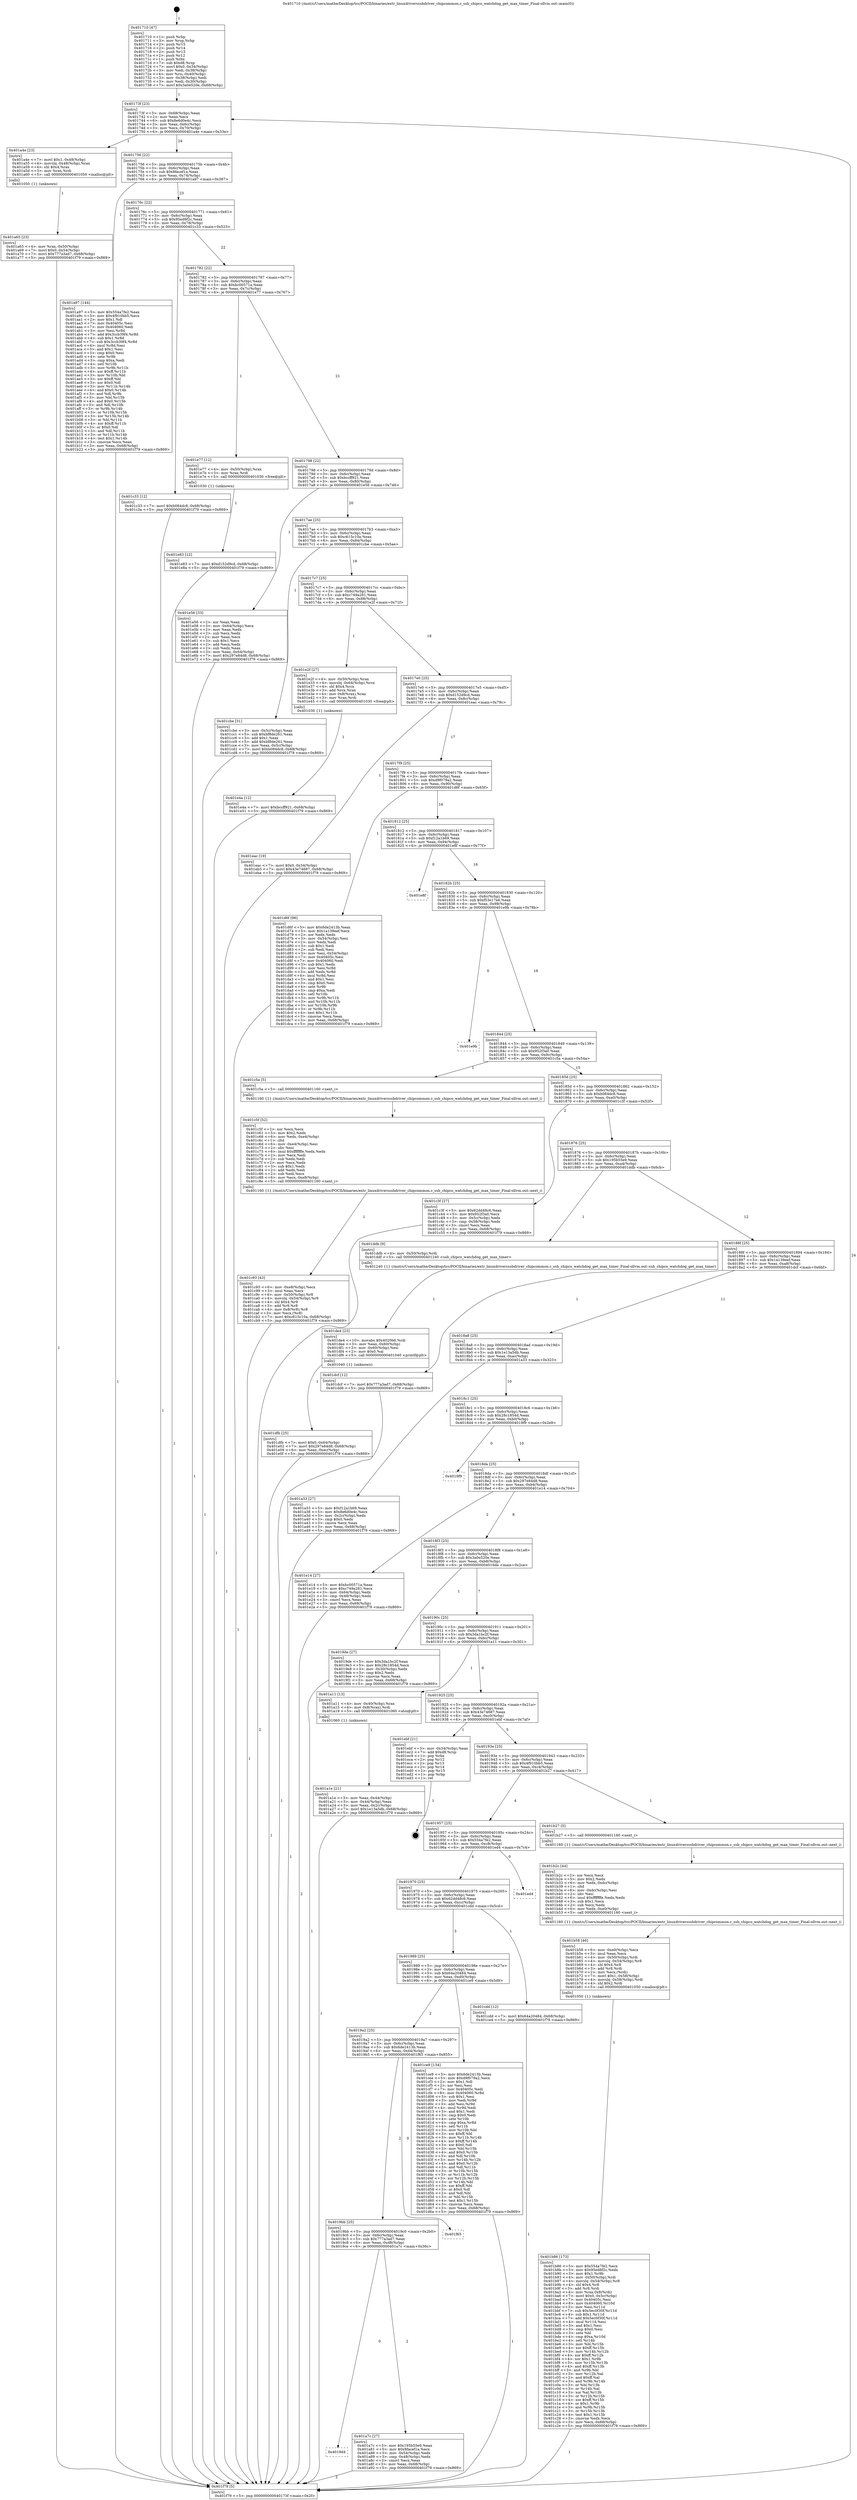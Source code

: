 digraph "0x401710" {
  label = "0x401710 (/mnt/c/Users/mathe/Desktop/tcc/POCII/binaries/extr_linuxdriversssbdriver_chipcommon.c_ssb_chipco_watchdog_get_max_timer_Final-ollvm.out::main(0))"
  labelloc = "t"
  node[shape=record]

  Entry [label="",width=0.3,height=0.3,shape=circle,fillcolor=black,style=filled]
  "0x40173f" [label="{
     0x40173f [23]\l
     | [instrs]\l
     &nbsp;&nbsp;0x40173f \<+3\>: mov -0x68(%rbp),%eax\l
     &nbsp;&nbsp;0x401742 \<+2\>: mov %eax,%ecx\l
     &nbsp;&nbsp;0x401744 \<+6\>: sub $0x8e6d0e4c,%ecx\l
     &nbsp;&nbsp;0x40174a \<+3\>: mov %eax,-0x6c(%rbp)\l
     &nbsp;&nbsp;0x40174d \<+3\>: mov %ecx,-0x70(%rbp)\l
     &nbsp;&nbsp;0x401750 \<+6\>: je 0000000000401a4e \<main+0x33e\>\l
  }"]
  "0x401a4e" [label="{
     0x401a4e [23]\l
     | [instrs]\l
     &nbsp;&nbsp;0x401a4e \<+7\>: movl $0x1,-0x48(%rbp)\l
     &nbsp;&nbsp;0x401a55 \<+4\>: movslq -0x48(%rbp),%rax\l
     &nbsp;&nbsp;0x401a59 \<+4\>: shl $0x4,%rax\l
     &nbsp;&nbsp;0x401a5d \<+3\>: mov %rax,%rdi\l
     &nbsp;&nbsp;0x401a60 \<+5\>: call 0000000000401050 \<malloc@plt\>\l
     | [calls]\l
     &nbsp;&nbsp;0x401050 \{1\} (unknown)\l
  }"]
  "0x401756" [label="{
     0x401756 [22]\l
     | [instrs]\l
     &nbsp;&nbsp;0x401756 \<+5\>: jmp 000000000040175b \<main+0x4b\>\l
     &nbsp;&nbsp;0x40175b \<+3\>: mov -0x6c(%rbp),%eax\l
     &nbsp;&nbsp;0x40175e \<+5\>: sub $0x8facef1a,%eax\l
     &nbsp;&nbsp;0x401763 \<+3\>: mov %eax,-0x74(%rbp)\l
     &nbsp;&nbsp;0x401766 \<+6\>: je 0000000000401a97 \<main+0x387\>\l
  }"]
  Exit [label="",width=0.3,height=0.3,shape=circle,fillcolor=black,style=filled,peripheries=2]
  "0x401a97" [label="{
     0x401a97 [144]\l
     | [instrs]\l
     &nbsp;&nbsp;0x401a97 \<+5\>: mov $0x554a7fe2,%eax\l
     &nbsp;&nbsp;0x401a9c \<+5\>: mov $0x4f910bb5,%ecx\l
     &nbsp;&nbsp;0x401aa1 \<+2\>: mov $0x1,%dl\l
     &nbsp;&nbsp;0x401aa3 \<+7\>: mov 0x40405c,%esi\l
     &nbsp;&nbsp;0x401aaa \<+7\>: mov 0x404060,%edi\l
     &nbsp;&nbsp;0x401ab1 \<+3\>: mov %esi,%r8d\l
     &nbsp;&nbsp;0x401ab4 \<+7\>: add $0x3ccb39f4,%r8d\l
     &nbsp;&nbsp;0x401abb \<+4\>: sub $0x1,%r8d\l
     &nbsp;&nbsp;0x401abf \<+7\>: sub $0x3ccb39f4,%r8d\l
     &nbsp;&nbsp;0x401ac6 \<+4\>: imul %r8d,%esi\l
     &nbsp;&nbsp;0x401aca \<+3\>: and $0x1,%esi\l
     &nbsp;&nbsp;0x401acd \<+3\>: cmp $0x0,%esi\l
     &nbsp;&nbsp;0x401ad0 \<+4\>: sete %r9b\l
     &nbsp;&nbsp;0x401ad4 \<+3\>: cmp $0xa,%edi\l
     &nbsp;&nbsp;0x401ad7 \<+4\>: setl %r10b\l
     &nbsp;&nbsp;0x401adb \<+3\>: mov %r9b,%r11b\l
     &nbsp;&nbsp;0x401ade \<+4\>: xor $0xff,%r11b\l
     &nbsp;&nbsp;0x401ae2 \<+3\>: mov %r10b,%bl\l
     &nbsp;&nbsp;0x401ae5 \<+3\>: xor $0xff,%bl\l
     &nbsp;&nbsp;0x401ae8 \<+3\>: xor $0x0,%dl\l
     &nbsp;&nbsp;0x401aeb \<+3\>: mov %r11b,%r14b\l
     &nbsp;&nbsp;0x401aee \<+4\>: and $0x0,%r14b\l
     &nbsp;&nbsp;0x401af2 \<+3\>: and %dl,%r9b\l
     &nbsp;&nbsp;0x401af5 \<+3\>: mov %bl,%r15b\l
     &nbsp;&nbsp;0x401af8 \<+4\>: and $0x0,%r15b\l
     &nbsp;&nbsp;0x401afc \<+3\>: and %dl,%r10b\l
     &nbsp;&nbsp;0x401aff \<+3\>: or %r9b,%r14b\l
     &nbsp;&nbsp;0x401b02 \<+3\>: or %r10b,%r15b\l
     &nbsp;&nbsp;0x401b05 \<+3\>: xor %r15b,%r14b\l
     &nbsp;&nbsp;0x401b08 \<+3\>: or %bl,%r11b\l
     &nbsp;&nbsp;0x401b0b \<+4\>: xor $0xff,%r11b\l
     &nbsp;&nbsp;0x401b0f \<+3\>: or $0x0,%dl\l
     &nbsp;&nbsp;0x401b12 \<+3\>: and %dl,%r11b\l
     &nbsp;&nbsp;0x401b15 \<+3\>: or %r11b,%r14b\l
     &nbsp;&nbsp;0x401b18 \<+4\>: test $0x1,%r14b\l
     &nbsp;&nbsp;0x401b1c \<+3\>: cmovne %ecx,%eax\l
     &nbsp;&nbsp;0x401b1f \<+3\>: mov %eax,-0x68(%rbp)\l
     &nbsp;&nbsp;0x401b22 \<+5\>: jmp 0000000000401f79 \<main+0x869\>\l
  }"]
  "0x40176c" [label="{
     0x40176c [22]\l
     | [instrs]\l
     &nbsp;&nbsp;0x40176c \<+5\>: jmp 0000000000401771 \<main+0x61\>\l
     &nbsp;&nbsp;0x401771 \<+3\>: mov -0x6c(%rbp),%eax\l
     &nbsp;&nbsp;0x401774 \<+5\>: sub $0x95ed8f2c,%eax\l
     &nbsp;&nbsp;0x401779 \<+3\>: mov %eax,-0x78(%rbp)\l
     &nbsp;&nbsp;0x40177c \<+6\>: je 0000000000401c33 \<main+0x523\>\l
  }"]
  "0x401e83" [label="{
     0x401e83 [12]\l
     | [instrs]\l
     &nbsp;&nbsp;0x401e83 \<+7\>: movl $0xd152d9cd,-0x68(%rbp)\l
     &nbsp;&nbsp;0x401e8a \<+5\>: jmp 0000000000401f79 \<main+0x869\>\l
  }"]
  "0x401c33" [label="{
     0x401c33 [12]\l
     | [instrs]\l
     &nbsp;&nbsp;0x401c33 \<+7\>: movl $0xb084dc8,-0x68(%rbp)\l
     &nbsp;&nbsp;0x401c3a \<+5\>: jmp 0000000000401f79 \<main+0x869\>\l
  }"]
  "0x401782" [label="{
     0x401782 [22]\l
     | [instrs]\l
     &nbsp;&nbsp;0x401782 \<+5\>: jmp 0000000000401787 \<main+0x77\>\l
     &nbsp;&nbsp;0x401787 \<+3\>: mov -0x6c(%rbp),%eax\l
     &nbsp;&nbsp;0x40178a \<+5\>: sub $0xbc00571a,%eax\l
     &nbsp;&nbsp;0x40178f \<+3\>: mov %eax,-0x7c(%rbp)\l
     &nbsp;&nbsp;0x401792 \<+6\>: je 0000000000401e77 \<main+0x767\>\l
  }"]
  "0x401e4a" [label="{
     0x401e4a [12]\l
     | [instrs]\l
     &nbsp;&nbsp;0x401e4a \<+7\>: movl $0xbccff921,-0x68(%rbp)\l
     &nbsp;&nbsp;0x401e51 \<+5\>: jmp 0000000000401f79 \<main+0x869\>\l
  }"]
  "0x401e77" [label="{
     0x401e77 [12]\l
     | [instrs]\l
     &nbsp;&nbsp;0x401e77 \<+4\>: mov -0x50(%rbp),%rax\l
     &nbsp;&nbsp;0x401e7b \<+3\>: mov %rax,%rdi\l
     &nbsp;&nbsp;0x401e7e \<+5\>: call 0000000000401030 \<free@plt\>\l
     | [calls]\l
     &nbsp;&nbsp;0x401030 \{1\} (unknown)\l
  }"]
  "0x401798" [label="{
     0x401798 [22]\l
     | [instrs]\l
     &nbsp;&nbsp;0x401798 \<+5\>: jmp 000000000040179d \<main+0x8d\>\l
     &nbsp;&nbsp;0x40179d \<+3\>: mov -0x6c(%rbp),%eax\l
     &nbsp;&nbsp;0x4017a0 \<+5\>: sub $0xbccff921,%eax\l
     &nbsp;&nbsp;0x4017a5 \<+3\>: mov %eax,-0x80(%rbp)\l
     &nbsp;&nbsp;0x4017a8 \<+6\>: je 0000000000401e56 \<main+0x746\>\l
  }"]
  "0x401dfb" [label="{
     0x401dfb [25]\l
     | [instrs]\l
     &nbsp;&nbsp;0x401dfb \<+7\>: movl $0x0,-0x64(%rbp)\l
     &nbsp;&nbsp;0x401e02 \<+7\>: movl $0x297e84d8,-0x68(%rbp)\l
     &nbsp;&nbsp;0x401e09 \<+6\>: mov %eax,-0xec(%rbp)\l
     &nbsp;&nbsp;0x401e0f \<+5\>: jmp 0000000000401f79 \<main+0x869\>\l
  }"]
  "0x401e56" [label="{
     0x401e56 [33]\l
     | [instrs]\l
     &nbsp;&nbsp;0x401e56 \<+2\>: xor %eax,%eax\l
     &nbsp;&nbsp;0x401e58 \<+3\>: mov -0x64(%rbp),%ecx\l
     &nbsp;&nbsp;0x401e5b \<+2\>: mov %eax,%edx\l
     &nbsp;&nbsp;0x401e5d \<+2\>: sub %ecx,%edx\l
     &nbsp;&nbsp;0x401e5f \<+2\>: mov %eax,%ecx\l
     &nbsp;&nbsp;0x401e61 \<+3\>: sub $0x1,%ecx\l
     &nbsp;&nbsp;0x401e64 \<+2\>: add %ecx,%edx\l
     &nbsp;&nbsp;0x401e66 \<+2\>: sub %edx,%eax\l
     &nbsp;&nbsp;0x401e68 \<+3\>: mov %eax,-0x64(%rbp)\l
     &nbsp;&nbsp;0x401e6b \<+7\>: movl $0x297e84d8,-0x68(%rbp)\l
     &nbsp;&nbsp;0x401e72 \<+5\>: jmp 0000000000401f79 \<main+0x869\>\l
  }"]
  "0x4017ae" [label="{
     0x4017ae [25]\l
     | [instrs]\l
     &nbsp;&nbsp;0x4017ae \<+5\>: jmp 00000000004017b3 \<main+0xa3\>\l
     &nbsp;&nbsp;0x4017b3 \<+3\>: mov -0x6c(%rbp),%eax\l
     &nbsp;&nbsp;0x4017b6 \<+5\>: sub $0xc615c10a,%eax\l
     &nbsp;&nbsp;0x4017bb \<+6\>: mov %eax,-0x84(%rbp)\l
     &nbsp;&nbsp;0x4017c1 \<+6\>: je 0000000000401cbe \<main+0x5ae\>\l
  }"]
  "0x401de4" [label="{
     0x401de4 [23]\l
     | [instrs]\l
     &nbsp;&nbsp;0x401de4 \<+10\>: movabs $0x4020b6,%rdi\l
     &nbsp;&nbsp;0x401dee \<+3\>: mov %eax,-0x60(%rbp)\l
     &nbsp;&nbsp;0x401df1 \<+3\>: mov -0x60(%rbp),%esi\l
     &nbsp;&nbsp;0x401df4 \<+2\>: mov $0x0,%al\l
     &nbsp;&nbsp;0x401df6 \<+5\>: call 0000000000401040 \<printf@plt\>\l
     | [calls]\l
     &nbsp;&nbsp;0x401040 \{1\} (unknown)\l
  }"]
  "0x401cbe" [label="{
     0x401cbe [31]\l
     | [instrs]\l
     &nbsp;&nbsp;0x401cbe \<+3\>: mov -0x5c(%rbp),%eax\l
     &nbsp;&nbsp;0x401cc1 \<+5\>: sub $0xbf8de261,%eax\l
     &nbsp;&nbsp;0x401cc6 \<+3\>: add $0x1,%eax\l
     &nbsp;&nbsp;0x401cc9 \<+5\>: add $0xbf8de261,%eax\l
     &nbsp;&nbsp;0x401cce \<+3\>: mov %eax,-0x5c(%rbp)\l
     &nbsp;&nbsp;0x401cd1 \<+7\>: movl $0xb084dc8,-0x68(%rbp)\l
     &nbsp;&nbsp;0x401cd8 \<+5\>: jmp 0000000000401f79 \<main+0x869\>\l
  }"]
  "0x4017c7" [label="{
     0x4017c7 [25]\l
     | [instrs]\l
     &nbsp;&nbsp;0x4017c7 \<+5\>: jmp 00000000004017cc \<main+0xbc\>\l
     &nbsp;&nbsp;0x4017cc \<+3\>: mov -0x6c(%rbp),%eax\l
     &nbsp;&nbsp;0x4017cf \<+5\>: sub $0xc749a281,%eax\l
     &nbsp;&nbsp;0x4017d4 \<+6\>: mov %eax,-0x88(%rbp)\l
     &nbsp;&nbsp;0x4017da \<+6\>: je 0000000000401e2f \<main+0x71f\>\l
  }"]
  "0x401c93" [label="{
     0x401c93 [43]\l
     | [instrs]\l
     &nbsp;&nbsp;0x401c93 \<+6\>: mov -0xe8(%rbp),%ecx\l
     &nbsp;&nbsp;0x401c99 \<+3\>: imul %eax,%ecx\l
     &nbsp;&nbsp;0x401c9c \<+4\>: mov -0x50(%rbp),%r8\l
     &nbsp;&nbsp;0x401ca0 \<+4\>: movslq -0x54(%rbp),%r9\l
     &nbsp;&nbsp;0x401ca4 \<+4\>: shl $0x4,%r9\l
     &nbsp;&nbsp;0x401ca8 \<+3\>: add %r9,%r8\l
     &nbsp;&nbsp;0x401cab \<+4\>: mov 0x8(%r8),%r8\l
     &nbsp;&nbsp;0x401caf \<+3\>: mov %ecx,(%r8)\l
     &nbsp;&nbsp;0x401cb2 \<+7\>: movl $0xc615c10a,-0x68(%rbp)\l
     &nbsp;&nbsp;0x401cb9 \<+5\>: jmp 0000000000401f79 \<main+0x869\>\l
  }"]
  "0x401e2f" [label="{
     0x401e2f [27]\l
     | [instrs]\l
     &nbsp;&nbsp;0x401e2f \<+4\>: mov -0x50(%rbp),%rax\l
     &nbsp;&nbsp;0x401e33 \<+4\>: movslq -0x64(%rbp),%rcx\l
     &nbsp;&nbsp;0x401e37 \<+4\>: shl $0x4,%rcx\l
     &nbsp;&nbsp;0x401e3b \<+3\>: add %rcx,%rax\l
     &nbsp;&nbsp;0x401e3e \<+4\>: mov 0x8(%rax),%rax\l
     &nbsp;&nbsp;0x401e42 \<+3\>: mov %rax,%rdi\l
     &nbsp;&nbsp;0x401e45 \<+5\>: call 0000000000401030 \<free@plt\>\l
     | [calls]\l
     &nbsp;&nbsp;0x401030 \{1\} (unknown)\l
  }"]
  "0x4017e0" [label="{
     0x4017e0 [25]\l
     | [instrs]\l
     &nbsp;&nbsp;0x4017e0 \<+5\>: jmp 00000000004017e5 \<main+0xd5\>\l
     &nbsp;&nbsp;0x4017e5 \<+3\>: mov -0x6c(%rbp),%eax\l
     &nbsp;&nbsp;0x4017e8 \<+5\>: sub $0xd152d9cd,%eax\l
     &nbsp;&nbsp;0x4017ed \<+6\>: mov %eax,-0x8c(%rbp)\l
     &nbsp;&nbsp;0x4017f3 \<+6\>: je 0000000000401eac \<main+0x79c\>\l
  }"]
  "0x401c5f" [label="{
     0x401c5f [52]\l
     | [instrs]\l
     &nbsp;&nbsp;0x401c5f \<+2\>: xor %ecx,%ecx\l
     &nbsp;&nbsp;0x401c61 \<+5\>: mov $0x2,%edx\l
     &nbsp;&nbsp;0x401c66 \<+6\>: mov %edx,-0xe4(%rbp)\l
     &nbsp;&nbsp;0x401c6c \<+1\>: cltd\l
     &nbsp;&nbsp;0x401c6d \<+6\>: mov -0xe4(%rbp),%esi\l
     &nbsp;&nbsp;0x401c73 \<+2\>: idiv %esi\l
     &nbsp;&nbsp;0x401c75 \<+6\>: imul $0xfffffffe,%edx,%edx\l
     &nbsp;&nbsp;0x401c7b \<+2\>: mov %ecx,%edi\l
     &nbsp;&nbsp;0x401c7d \<+2\>: sub %edx,%edi\l
     &nbsp;&nbsp;0x401c7f \<+2\>: mov %ecx,%edx\l
     &nbsp;&nbsp;0x401c81 \<+3\>: sub $0x1,%edx\l
     &nbsp;&nbsp;0x401c84 \<+2\>: add %edx,%edi\l
     &nbsp;&nbsp;0x401c86 \<+2\>: sub %edi,%ecx\l
     &nbsp;&nbsp;0x401c88 \<+6\>: mov %ecx,-0xe8(%rbp)\l
     &nbsp;&nbsp;0x401c8e \<+5\>: call 0000000000401160 \<next_i\>\l
     | [calls]\l
     &nbsp;&nbsp;0x401160 \{1\} (/mnt/c/Users/mathe/Desktop/tcc/POCII/binaries/extr_linuxdriversssbdriver_chipcommon.c_ssb_chipco_watchdog_get_max_timer_Final-ollvm.out::next_i)\l
  }"]
  "0x401eac" [label="{
     0x401eac [19]\l
     | [instrs]\l
     &nbsp;&nbsp;0x401eac \<+7\>: movl $0x0,-0x34(%rbp)\l
     &nbsp;&nbsp;0x401eb3 \<+7\>: movl $0x43e74687,-0x68(%rbp)\l
     &nbsp;&nbsp;0x401eba \<+5\>: jmp 0000000000401f79 \<main+0x869\>\l
  }"]
  "0x4017f9" [label="{
     0x4017f9 [25]\l
     | [instrs]\l
     &nbsp;&nbsp;0x4017f9 \<+5\>: jmp 00000000004017fe \<main+0xee\>\l
     &nbsp;&nbsp;0x4017fe \<+3\>: mov -0x6c(%rbp),%eax\l
     &nbsp;&nbsp;0x401801 \<+5\>: sub $0xd9f079a2,%eax\l
     &nbsp;&nbsp;0x401806 \<+6\>: mov %eax,-0x90(%rbp)\l
     &nbsp;&nbsp;0x40180c \<+6\>: je 0000000000401d6f \<main+0x65f\>\l
  }"]
  "0x401b86" [label="{
     0x401b86 [173]\l
     | [instrs]\l
     &nbsp;&nbsp;0x401b86 \<+5\>: mov $0x554a7fe2,%ecx\l
     &nbsp;&nbsp;0x401b8b \<+5\>: mov $0x95ed8f2c,%edx\l
     &nbsp;&nbsp;0x401b90 \<+3\>: mov $0x1,%r9b\l
     &nbsp;&nbsp;0x401b93 \<+4\>: mov -0x50(%rbp),%rdi\l
     &nbsp;&nbsp;0x401b97 \<+4\>: movslq -0x54(%rbp),%r8\l
     &nbsp;&nbsp;0x401b9b \<+4\>: shl $0x4,%r8\l
     &nbsp;&nbsp;0x401b9f \<+3\>: add %r8,%rdi\l
     &nbsp;&nbsp;0x401ba2 \<+4\>: mov %rax,0x8(%rdi)\l
     &nbsp;&nbsp;0x401ba6 \<+7\>: movl $0x0,-0x5c(%rbp)\l
     &nbsp;&nbsp;0x401bad \<+7\>: mov 0x40405c,%esi\l
     &nbsp;&nbsp;0x401bb4 \<+8\>: mov 0x404060,%r10d\l
     &nbsp;&nbsp;0x401bbc \<+3\>: mov %esi,%r11d\l
     &nbsp;&nbsp;0x401bbf \<+7\>: sub $0x5ec0f30f,%r11d\l
     &nbsp;&nbsp;0x401bc6 \<+4\>: sub $0x1,%r11d\l
     &nbsp;&nbsp;0x401bca \<+7\>: add $0x5ec0f30f,%r11d\l
     &nbsp;&nbsp;0x401bd1 \<+4\>: imul %r11d,%esi\l
     &nbsp;&nbsp;0x401bd5 \<+3\>: and $0x1,%esi\l
     &nbsp;&nbsp;0x401bd8 \<+3\>: cmp $0x0,%esi\l
     &nbsp;&nbsp;0x401bdb \<+3\>: sete %bl\l
     &nbsp;&nbsp;0x401bde \<+4\>: cmp $0xa,%r10d\l
     &nbsp;&nbsp;0x401be2 \<+4\>: setl %r14b\l
     &nbsp;&nbsp;0x401be6 \<+3\>: mov %bl,%r15b\l
     &nbsp;&nbsp;0x401be9 \<+4\>: xor $0xff,%r15b\l
     &nbsp;&nbsp;0x401bed \<+3\>: mov %r14b,%r12b\l
     &nbsp;&nbsp;0x401bf0 \<+4\>: xor $0xff,%r12b\l
     &nbsp;&nbsp;0x401bf4 \<+4\>: xor $0x1,%r9b\l
     &nbsp;&nbsp;0x401bf8 \<+3\>: mov %r15b,%r13b\l
     &nbsp;&nbsp;0x401bfb \<+4\>: and $0xff,%r13b\l
     &nbsp;&nbsp;0x401bff \<+3\>: and %r9b,%bl\l
     &nbsp;&nbsp;0x401c02 \<+3\>: mov %r12b,%al\l
     &nbsp;&nbsp;0x401c05 \<+2\>: and $0xff,%al\l
     &nbsp;&nbsp;0x401c07 \<+3\>: and %r9b,%r14b\l
     &nbsp;&nbsp;0x401c0a \<+3\>: or %bl,%r13b\l
     &nbsp;&nbsp;0x401c0d \<+3\>: or %r14b,%al\l
     &nbsp;&nbsp;0x401c10 \<+3\>: xor %al,%r13b\l
     &nbsp;&nbsp;0x401c13 \<+3\>: or %r12b,%r15b\l
     &nbsp;&nbsp;0x401c16 \<+4\>: xor $0xff,%r15b\l
     &nbsp;&nbsp;0x401c1a \<+4\>: or $0x1,%r9b\l
     &nbsp;&nbsp;0x401c1e \<+3\>: and %r9b,%r15b\l
     &nbsp;&nbsp;0x401c21 \<+3\>: or %r15b,%r13b\l
     &nbsp;&nbsp;0x401c24 \<+4\>: test $0x1,%r13b\l
     &nbsp;&nbsp;0x401c28 \<+3\>: cmovne %edx,%ecx\l
     &nbsp;&nbsp;0x401c2b \<+3\>: mov %ecx,-0x68(%rbp)\l
     &nbsp;&nbsp;0x401c2e \<+5\>: jmp 0000000000401f79 \<main+0x869\>\l
  }"]
  "0x401d6f" [label="{
     0x401d6f [96]\l
     | [instrs]\l
     &nbsp;&nbsp;0x401d6f \<+5\>: mov $0x6de2413b,%eax\l
     &nbsp;&nbsp;0x401d74 \<+5\>: mov $0x1a139eef,%ecx\l
     &nbsp;&nbsp;0x401d79 \<+2\>: xor %edx,%edx\l
     &nbsp;&nbsp;0x401d7b \<+3\>: mov -0x54(%rbp),%esi\l
     &nbsp;&nbsp;0x401d7e \<+2\>: mov %edx,%edi\l
     &nbsp;&nbsp;0x401d80 \<+3\>: sub $0x1,%edi\l
     &nbsp;&nbsp;0x401d83 \<+2\>: sub %edi,%esi\l
     &nbsp;&nbsp;0x401d85 \<+3\>: mov %esi,-0x54(%rbp)\l
     &nbsp;&nbsp;0x401d88 \<+7\>: mov 0x40405c,%esi\l
     &nbsp;&nbsp;0x401d8f \<+7\>: mov 0x404060,%edi\l
     &nbsp;&nbsp;0x401d96 \<+3\>: sub $0x1,%edx\l
     &nbsp;&nbsp;0x401d99 \<+3\>: mov %esi,%r8d\l
     &nbsp;&nbsp;0x401d9c \<+3\>: add %edx,%r8d\l
     &nbsp;&nbsp;0x401d9f \<+4\>: imul %r8d,%esi\l
     &nbsp;&nbsp;0x401da3 \<+3\>: and $0x1,%esi\l
     &nbsp;&nbsp;0x401da6 \<+3\>: cmp $0x0,%esi\l
     &nbsp;&nbsp;0x401da9 \<+4\>: sete %r9b\l
     &nbsp;&nbsp;0x401dad \<+3\>: cmp $0xa,%edi\l
     &nbsp;&nbsp;0x401db0 \<+4\>: setl %r10b\l
     &nbsp;&nbsp;0x401db4 \<+3\>: mov %r9b,%r11b\l
     &nbsp;&nbsp;0x401db7 \<+3\>: and %r10b,%r11b\l
     &nbsp;&nbsp;0x401dba \<+3\>: xor %r10b,%r9b\l
     &nbsp;&nbsp;0x401dbd \<+3\>: or %r9b,%r11b\l
     &nbsp;&nbsp;0x401dc0 \<+4\>: test $0x1,%r11b\l
     &nbsp;&nbsp;0x401dc4 \<+3\>: cmovne %ecx,%eax\l
     &nbsp;&nbsp;0x401dc7 \<+3\>: mov %eax,-0x68(%rbp)\l
     &nbsp;&nbsp;0x401dca \<+5\>: jmp 0000000000401f79 \<main+0x869\>\l
  }"]
  "0x401812" [label="{
     0x401812 [25]\l
     | [instrs]\l
     &nbsp;&nbsp;0x401812 \<+5\>: jmp 0000000000401817 \<main+0x107\>\l
     &nbsp;&nbsp;0x401817 \<+3\>: mov -0x6c(%rbp),%eax\l
     &nbsp;&nbsp;0x40181a \<+5\>: sub $0xf12a1b69,%eax\l
     &nbsp;&nbsp;0x40181f \<+6\>: mov %eax,-0x94(%rbp)\l
     &nbsp;&nbsp;0x401825 \<+6\>: je 0000000000401e8f \<main+0x77f\>\l
  }"]
  "0x401b58" [label="{
     0x401b58 [46]\l
     | [instrs]\l
     &nbsp;&nbsp;0x401b58 \<+6\>: mov -0xe0(%rbp),%ecx\l
     &nbsp;&nbsp;0x401b5e \<+3\>: imul %eax,%ecx\l
     &nbsp;&nbsp;0x401b61 \<+4\>: mov -0x50(%rbp),%rdi\l
     &nbsp;&nbsp;0x401b65 \<+4\>: movslq -0x54(%rbp),%r8\l
     &nbsp;&nbsp;0x401b69 \<+4\>: shl $0x4,%r8\l
     &nbsp;&nbsp;0x401b6d \<+3\>: add %r8,%rdi\l
     &nbsp;&nbsp;0x401b70 \<+2\>: mov %ecx,(%rdi)\l
     &nbsp;&nbsp;0x401b72 \<+7\>: movl $0x1,-0x58(%rbp)\l
     &nbsp;&nbsp;0x401b79 \<+4\>: movslq -0x58(%rbp),%rdi\l
     &nbsp;&nbsp;0x401b7d \<+4\>: shl $0x2,%rdi\l
     &nbsp;&nbsp;0x401b81 \<+5\>: call 0000000000401050 \<malloc@plt\>\l
     | [calls]\l
     &nbsp;&nbsp;0x401050 \{1\} (unknown)\l
  }"]
  "0x401e8f" [label="{
     0x401e8f\l
  }", style=dashed]
  "0x40182b" [label="{
     0x40182b [25]\l
     | [instrs]\l
     &nbsp;&nbsp;0x40182b \<+5\>: jmp 0000000000401830 \<main+0x120\>\l
     &nbsp;&nbsp;0x401830 \<+3\>: mov -0x6c(%rbp),%eax\l
     &nbsp;&nbsp;0x401833 \<+5\>: sub $0xf53e17e6,%eax\l
     &nbsp;&nbsp;0x401838 \<+6\>: mov %eax,-0x98(%rbp)\l
     &nbsp;&nbsp;0x40183e \<+6\>: je 0000000000401e9b \<main+0x78b\>\l
  }"]
  "0x401b2c" [label="{
     0x401b2c [44]\l
     | [instrs]\l
     &nbsp;&nbsp;0x401b2c \<+2\>: xor %ecx,%ecx\l
     &nbsp;&nbsp;0x401b2e \<+5\>: mov $0x2,%edx\l
     &nbsp;&nbsp;0x401b33 \<+6\>: mov %edx,-0xdc(%rbp)\l
     &nbsp;&nbsp;0x401b39 \<+1\>: cltd\l
     &nbsp;&nbsp;0x401b3a \<+6\>: mov -0xdc(%rbp),%esi\l
     &nbsp;&nbsp;0x401b40 \<+2\>: idiv %esi\l
     &nbsp;&nbsp;0x401b42 \<+6\>: imul $0xfffffffe,%edx,%edx\l
     &nbsp;&nbsp;0x401b48 \<+3\>: sub $0x1,%ecx\l
     &nbsp;&nbsp;0x401b4b \<+2\>: sub %ecx,%edx\l
     &nbsp;&nbsp;0x401b4d \<+6\>: mov %edx,-0xe0(%rbp)\l
     &nbsp;&nbsp;0x401b53 \<+5\>: call 0000000000401160 \<next_i\>\l
     | [calls]\l
     &nbsp;&nbsp;0x401160 \{1\} (/mnt/c/Users/mathe/Desktop/tcc/POCII/binaries/extr_linuxdriversssbdriver_chipcommon.c_ssb_chipco_watchdog_get_max_timer_Final-ollvm.out::next_i)\l
  }"]
  "0x401e9b" [label="{
     0x401e9b\l
  }", style=dashed]
  "0x401844" [label="{
     0x401844 [25]\l
     | [instrs]\l
     &nbsp;&nbsp;0x401844 \<+5\>: jmp 0000000000401849 \<main+0x139\>\l
     &nbsp;&nbsp;0x401849 \<+3\>: mov -0x6c(%rbp),%eax\l
     &nbsp;&nbsp;0x40184c \<+5\>: sub $0x952f3a0,%eax\l
     &nbsp;&nbsp;0x401851 \<+6\>: mov %eax,-0x9c(%rbp)\l
     &nbsp;&nbsp;0x401857 \<+6\>: je 0000000000401c5a \<main+0x54a\>\l
  }"]
  "0x4019d4" [label="{
     0x4019d4\l
  }", style=dashed]
  "0x401c5a" [label="{
     0x401c5a [5]\l
     | [instrs]\l
     &nbsp;&nbsp;0x401c5a \<+5\>: call 0000000000401160 \<next_i\>\l
     | [calls]\l
     &nbsp;&nbsp;0x401160 \{1\} (/mnt/c/Users/mathe/Desktop/tcc/POCII/binaries/extr_linuxdriversssbdriver_chipcommon.c_ssb_chipco_watchdog_get_max_timer_Final-ollvm.out::next_i)\l
  }"]
  "0x40185d" [label="{
     0x40185d [25]\l
     | [instrs]\l
     &nbsp;&nbsp;0x40185d \<+5\>: jmp 0000000000401862 \<main+0x152\>\l
     &nbsp;&nbsp;0x401862 \<+3\>: mov -0x6c(%rbp),%eax\l
     &nbsp;&nbsp;0x401865 \<+5\>: sub $0xb084dc8,%eax\l
     &nbsp;&nbsp;0x40186a \<+6\>: mov %eax,-0xa0(%rbp)\l
     &nbsp;&nbsp;0x401870 \<+6\>: je 0000000000401c3f \<main+0x52f\>\l
  }"]
  "0x401a7c" [label="{
     0x401a7c [27]\l
     | [instrs]\l
     &nbsp;&nbsp;0x401a7c \<+5\>: mov $0x195b55e9,%eax\l
     &nbsp;&nbsp;0x401a81 \<+5\>: mov $0x8facef1a,%ecx\l
     &nbsp;&nbsp;0x401a86 \<+3\>: mov -0x54(%rbp),%edx\l
     &nbsp;&nbsp;0x401a89 \<+3\>: cmp -0x48(%rbp),%edx\l
     &nbsp;&nbsp;0x401a8c \<+3\>: cmovl %ecx,%eax\l
     &nbsp;&nbsp;0x401a8f \<+3\>: mov %eax,-0x68(%rbp)\l
     &nbsp;&nbsp;0x401a92 \<+5\>: jmp 0000000000401f79 \<main+0x869\>\l
  }"]
  "0x401c3f" [label="{
     0x401c3f [27]\l
     | [instrs]\l
     &nbsp;&nbsp;0x401c3f \<+5\>: mov $0x62dd48c6,%eax\l
     &nbsp;&nbsp;0x401c44 \<+5\>: mov $0x952f3a0,%ecx\l
     &nbsp;&nbsp;0x401c49 \<+3\>: mov -0x5c(%rbp),%edx\l
     &nbsp;&nbsp;0x401c4c \<+3\>: cmp -0x58(%rbp),%edx\l
     &nbsp;&nbsp;0x401c4f \<+3\>: cmovl %ecx,%eax\l
     &nbsp;&nbsp;0x401c52 \<+3\>: mov %eax,-0x68(%rbp)\l
     &nbsp;&nbsp;0x401c55 \<+5\>: jmp 0000000000401f79 \<main+0x869\>\l
  }"]
  "0x401876" [label="{
     0x401876 [25]\l
     | [instrs]\l
     &nbsp;&nbsp;0x401876 \<+5\>: jmp 000000000040187b \<main+0x16b\>\l
     &nbsp;&nbsp;0x40187b \<+3\>: mov -0x6c(%rbp),%eax\l
     &nbsp;&nbsp;0x40187e \<+5\>: sub $0x195b55e9,%eax\l
     &nbsp;&nbsp;0x401883 \<+6\>: mov %eax,-0xa4(%rbp)\l
     &nbsp;&nbsp;0x401889 \<+6\>: je 0000000000401ddb \<main+0x6cb\>\l
  }"]
  "0x4019bb" [label="{
     0x4019bb [25]\l
     | [instrs]\l
     &nbsp;&nbsp;0x4019bb \<+5\>: jmp 00000000004019c0 \<main+0x2b0\>\l
     &nbsp;&nbsp;0x4019c0 \<+3\>: mov -0x6c(%rbp),%eax\l
     &nbsp;&nbsp;0x4019c3 \<+5\>: sub $0x777a3ad7,%eax\l
     &nbsp;&nbsp;0x4019c8 \<+6\>: mov %eax,-0xd8(%rbp)\l
     &nbsp;&nbsp;0x4019ce \<+6\>: je 0000000000401a7c \<main+0x36c\>\l
  }"]
  "0x401ddb" [label="{
     0x401ddb [9]\l
     | [instrs]\l
     &nbsp;&nbsp;0x401ddb \<+4\>: mov -0x50(%rbp),%rdi\l
     &nbsp;&nbsp;0x401ddf \<+5\>: call 0000000000401240 \<ssb_chipco_watchdog_get_max_timer\>\l
     | [calls]\l
     &nbsp;&nbsp;0x401240 \{1\} (/mnt/c/Users/mathe/Desktop/tcc/POCII/binaries/extr_linuxdriversssbdriver_chipcommon.c_ssb_chipco_watchdog_get_max_timer_Final-ollvm.out::ssb_chipco_watchdog_get_max_timer)\l
  }"]
  "0x40188f" [label="{
     0x40188f [25]\l
     | [instrs]\l
     &nbsp;&nbsp;0x40188f \<+5\>: jmp 0000000000401894 \<main+0x184\>\l
     &nbsp;&nbsp;0x401894 \<+3\>: mov -0x6c(%rbp),%eax\l
     &nbsp;&nbsp;0x401897 \<+5\>: sub $0x1a139eef,%eax\l
     &nbsp;&nbsp;0x40189c \<+6\>: mov %eax,-0xa8(%rbp)\l
     &nbsp;&nbsp;0x4018a2 \<+6\>: je 0000000000401dcf \<main+0x6bf\>\l
  }"]
  "0x401f65" [label="{
     0x401f65\l
  }", style=dashed]
  "0x401dcf" [label="{
     0x401dcf [12]\l
     | [instrs]\l
     &nbsp;&nbsp;0x401dcf \<+7\>: movl $0x777a3ad7,-0x68(%rbp)\l
     &nbsp;&nbsp;0x401dd6 \<+5\>: jmp 0000000000401f79 \<main+0x869\>\l
  }"]
  "0x4018a8" [label="{
     0x4018a8 [25]\l
     | [instrs]\l
     &nbsp;&nbsp;0x4018a8 \<+5\>: jmp 00000000004018ad \<main+0x19d\>\l
     &nbsp;&nbsp;0x4018ad \<+3\>: mov -0x6c(%rbp),%eax\l
     &nbsp;&nbsp;0x4018b0 \<+5\>: sub $0x1e13a5db,%eax\l
     &nbsp;&nbsp;0x4018b5 \<+6\>: mov %eax,-0xac(%rbp)\l
     &nbsp;&nbsp;0x4018bb \<+6\>: je 0000000000401a33 \<main+0x323\>\l
  }"]
  "0x4019a2" [label="{
     0x4019a2 [25]\l
     | [instrs]\l
     &nbsp;&nbsp;0x4019a2 \<+5\>: jmp 00000000004019a7 \<main+0x297\>\l
     &nbsp;&nbsp;0x4019a7 \<+3\>: mov -0x6c(%rbp),%eax\l
     &nbsp;&nbsp;0x4019aa \<+5\>: sub $0x6de2413b,%eax\l
     &nbsp;&nbsp;0x4019af \<+6\>: mov %eax,-0xd4(%rbp)\l
     &nbsp;&nbsp;0x4019b5 \<+6\>: je 0000000000401f65 \<main+0x855\>\l
  }"]
  "0x401a33" [label="{
     0x401a33 [27]\l
     | [instrs]\l
     &nbsp;&nbsp;0x401a33 \<+5\>: mov $0xf12a1b69,%eax\l
     &nbsp;&nbsp;0x401a38 \<+5\>: mov $0x8e6d0e4c,%ecx\l
     &nbsp;&nbsp;0x401a3d \<+3\>: mov -0x2c(%rbp),%edx\l
     &nbsp;&nbsp;0x401a40 \<+3\>: cmp $0x0,%edx\l
     &nbsp;&nbsp;0x401a43 \<+3\>: cmove %ecx,%eax\l
     &nbsp;&nbsp;0x401a46 \<+3\>: mov %eax,-0x68(%rbp)\l
     &nbsp;&nbsp;0x401a49 \<+5\>: jmp 0000000000401f79 \<main+0x869\>\l
  }"]
  "0x4018c1" [label="{
     0x4018c1 [25]\l
     | [instrs]\l
     &nbsp;&nbsp;0x4018c1 \<+5\>: jmp 00000000004018c6 \<main+0x1b6\>\l
     &nbsp;&nbsp;0x4018c6 \<+3\>: mov -0x6c(%rbp),%eax\l
     &nbsp;&nbsp;0x4018c9 \<+5\>: sub $0x28c1854d,%eax\l
     &nbsp;&nbsp;0x4018ce \<+6\>: mov %eax,-0xb0(%rbp)\l
     &nbsp;&nbsp;0x4018d4 \<+6\>: je 00000000004019f9 \<main+0x2e9\>\l
  }"]
  "0x401ce9" [label="{
     0x401ce9 [134]\l
     | [instrs]\l
     &nbsp;&nbsp;0x401ce9 \<+5\>: mov $0x6de2413b,%eax\l
     &nbsp;&nbsp;0x401cee \<+5\>: mov $0xd9f079a2,%ecx\l
     &nbsp;&nbsp;0x401cf3 \<+2\>: mov $0x1,%dl\l
     &nbsp;&nbsp;0x401cf5 \<+2\>: xor %esi,%esi\l
     &nbsp;&nbsp;0x401cf7 \<+7\>: mov 0x40405c,%edi\l
     &nbsp;&nbsp;0x401cfe \<+8\>: mov 0x404060,%r8d\l
     &nbsp;&nbsp;0x401d06 \<+3\>: sub $0x1,%esi\l
     &nbsp;&nbsp;0x401d09 \<+3\>: mov %edi,%r9d\l
     &nbsp;&nbsp;0x401d0c \<+3\>: add %esi,%r9d\l
     &nbsp;&nbsp;0x401d0f \<+4\>: imul %r9d,%edi\l
     &nbsp;&nbsp;0x401d13 \<+3\>: and $0x1,%edi\l
     &nbsp;&nbsp;0x401d16 \<+3\>: cmp $0x0,%edi\l
     &nbsp;&nbsp;0x401d19 \<+4\>: sete %r10b\l
     &nbsp;&nbsp;0x401d1d \<+4\>: cmp $0xa,%r8d\l
     &nbsp;&nbsp;0x401d21 \<+4\>: setl %r11b\l
     &nbsp;&nbsp;0x401d25 \<+3\>: mov %r10b,%bl\l
     &nbsp;&nbsp;0x401d28 \<+3\>: xor $0xff,%bl\l
     &nbsp;&nbsp;0x401d2b \<+3\>: mov %r11b,%r14b\l
     &nbsp;&nbsp;0x401d2e \<+4\>: xor $0xff,%r14b\l
     &nbsp;&nbsp;0x401d32 \<+3\>: xor $0x0,%dl\l
     &nbsp;&nbsp;0x401d35 \<+3\>: mov %bl,%r15b\l
     &nbsp;&nbsp;0x401d38 \<+4\>: and $0x0,%r15b\l
     &nbsp;&nbsp;0x401d3c \<+3\>: and %dl,%r10b\l
     &nbsp;&nbsp;0x401d3f \<+3\>: mov %r14b,%r12b\l
     &nbsp;&nbsp;0x401d42 \<+4\>: and $0x0,%r12b\l
     &nbsp;&nbsp;0x401d46 \<+3\>: and %dl,%r11b\l
     &nbsp;&nbsp;0x401d49 \<+3\>: or %r10b,%r15b\l
     &nbsp;&nbsp;0x401d4c \<+3\>: or %r11b,%r12b\l
     &nbsp;&nbsp;0x401d4f \<+3\>: xor %r12b,%r15b\l
     &nbsp;&nbsp;0x401d52 \<+3\>: or %r14b,%bl\l
     &nbsp;&nbsp;0x401d55 \<+3\>: xor $0xff,%bl\l
     &nbsp;&nbsp;0x401d58 \<+3\>: or $0x0,%dl\l
     &nbsp;&nbsp;0x401d5b \<+2\>: and %dl,%bl\l
     &nbsp;&nbsp;0x401d5d \<+3\>: or %bl,%r15b\l
     &nbsp;&nbsp;0x401d60 \<+4\>: test $0x1,%r15b\l
     &nbsp;&nbsp;0x401d64 \<+3\>: cmovne %ecx,%eax\l
     &nbsp;&nbsp;0x401d67 \<+3\>: mov %eax,-0x68(%rbp)\l
     &nbsp;&nbsp;0x401d6a \<+5\>: jmp 0000000000401f79 \<main+0x869\>\l
  }"]
  "0x4019f9" [label="{
     0x4019f9\l
  }", style=dashed]
  "0x4018da" [label="{
     0x4018da [25]\l
     | [instrs]\l
     &nbsp;&nbsp;0x4018da \<+5\>: jmp 00000000004018df \<main+0x1cf\>\l
     &nbsp;&nbsp;0x4018df \<+3\>: mov -0x6c(%rbp),%eax\l
     &nbsp;&nbsp;0x4018e2 \<+5\>: sub $0x297e84d8,%eax\l
     &nbsp;&nbsp;0x4018e7 \<+6\>: mov %eax,-0xb4(%rbp)\l
     &nbsp;&nbsp;0x4018ed \<+6\>: je 0000000000401e14 \<main+0x704\>\l
  }"]
  "0x401989" [label="{
     0x401989 [25]\l
     | [instrs]\l
     &nbsp;&nbsp;0x401989 \<+5\>: jmp 000000000040198e \<main+0x27e\>\l
     &nbsp;&nbsp;0x40198e \<+3\>: mov -0x6c(%rbp),%eax\l
     &nbsp;&nbsp;0x401991 \<+5\>: sub $0x64a20484,%eax\l
     &nbsp;&nbsp;0x401996 \<+6\>: mov %eax,-0xd0(%rbp)\l
     &nbsp;&nbsp;0x40199c \<+6\>: je 0000000000401ce9 \<main+0x5d9\>\l
  }"]
  "0x401e14" [label="{
     0x401e14 [27]\l
     | [instrs]\l
     &nbsp;&nbsp;0x401e14 \<+5\>: mov $0xbc00571a,%eax\l
     &nbsp;&nbsp;0x401e19 \<+5\>: mov $0xc749a281,%ecx\l
     &nbsp;&nbsp;0x401e1e \<+3\>: mov -0x64(%rbp),%edx\l
     &nbsp;&nbsp;0x401e21 \<+3\>: cmp -0x48(%rbp),%edx\l
     &nbsp;&nbsp;0x401e24 \<+3\>: cmovl %ecx,%eax\l
     &nbsp;&nbsp;0x401e27 \<+3\>: mov %eax,-0x68(%rbp)\l
     &nbsp;&nbsp;0x401e2a \<+5\>: jmp 0000000000401f79 \<main+0x869\>\l
  }"]
  "0x4018f3" [label="{
     0x4018f3 [25]\l
     | [instrs]\l
     &nbsp;&nbsp;0x4018f3 \<+5\>: jmp 00000000004018f8 \<main+0x1e8\>\l
     &nbsp;&nbsp;0x4018f8 \<+3\>: mov -0x6c(%rbp),%eax\l
     &nbsp;&nbsp;0x4018fb \<+5\>: sub $0x3a0e520e,%eax\l
     &nbsp;&nbsp;0x401900 \<+6\>: mov %eax,-0xb8(%rbp)\l
     &nbsp;&nbsp;0x401906 \<+6\>: je 00000000004019de \<main+0x2ce\>\l
  }"]
  "0x401cdd" [label="{
     0x401cdd [12]\l
     | [instrs]\l
     &nbsp;&nbsp;0x401cdd \<+7\>: movl $0x64a20484,-0x68(%rbp)\l
     &nbsp;&nbsp;0x401ce4 \<+5\>: jmp 0000000000401f79 \<main+0x869\>\l
  }"]
  "0x4019de" [label="{
     0x4019de [27]\l
     | [instrs]\l
     &nbsp;&nbsp;0x4019de \<+5\>: mov $0x3da1bc2f,%eax\l
     &nbsp;&nbsp;0x4019e3 \<+5\>: mov $0x28c1854d,%ecx\l
     &nbsp;&nbsp;0x4019e8 \<+3\>: mov -0x30(%rbp),%edx\l
     &nbsp;&nbsp;0x4019eb \<+3\>: cmp $0x2,%edx\l
     &nbsp;&nbsp;0x4019ee \<+3\>: cmovne %ecx,%eax\l
     &nbsp;&nbsp;0x4019f1 \<+3\>: mov %eax,-0x68(%rbp)\l
     &nbsp;&nbsp;0x4019f4 \<+5\>: jmp 0000000000401f79 \<main+0x869\>\l
  }"]
  "0x40190c" [label="{
     0x40190c [25]\l
     | [instrs]\l
     &nbsp;&nbsp;0x40190c \<+5\>: jmp 0000000000401911 \<main+0x201\>\l
     &nbsp;&nbsp;0x401911 \<+3\>: mov -0x6c(%rbp),%eax\l
     &nbsp;&nbsp;0x401914 \<+5\>: sub $0x3da1bc2f,%eax\l
     &nbsp;&nbsp;0x401919 \<+6\>: mov %eax,-0xbc(%rbp)\l
     &nbsp;&nbsp;0x40191f \<+6\>: je 0000000000401a11 \<main+0x301\>\l
  }"]
  "0x401f79" [label="{
     0x401f79 [5]\l
     | [instrs]\l
     &nbsp;&nbsp;0x401f79 \<+5\>: jmp 000000000040173f \<main+0x2f\>\l
  }"]
  "0x401710" [label="{
     0x401710 [47]\l
     | [instrs]\l
     &nbsp;&nbsp;0x401710 \<+1\>: push %rbp\l
     &nbsp;&nbsp;0x401711 \<+3\>: mov %rsp,%rbp\l
     &nbsp;&nbsp;0x401714 \<+2\>: push %r15\l
     &nbsp;&nbsp;0x401716 \<+2\>: push %r14\l
     &nbsp;&nbsp;0x401718 \<+2\>: push %r13\l
     &nbsp;&nbsp;0x40171a \<+2\>: push %r12\l
     &nbsp;&nbsp;0x40171c \<+1\>: push %rbx\l
     &nbsp;&nbsp;0x40171d \<+7\>: sub $0xd8,%rsp\l
     &nbsp;&nbsp;0x401724 \<+7\>: movl $0x0,-0x34(%rbp)\l
     &nbsp;&nbsp;0x40172b \<+3\>: mov %edi,-0x38(%rbp)\l
     &nbsp;&nbsp;0x40172e \<+4\>: mov %rsi,-0x40(%rbp)\l
     &nbsp;&nbsp;0x401732 \<+3\>: mov -0x38(%rbp),%edi\l
     &nbsp;&nbsp;0x401735 \<+3\>: mov %edi,-0x30(%rbp)\l
     &nbsp;&nbsp;0x401738 \<+7\>: movl $0x3a0e520e,-0x68(%rbp)\l
  }"]
  "0x401970" [label="{
     0x401970 [25]\l
     | [instrs]\l
     &nbsp;&nbsp;0x401970 \<+5\>: jmp 0000000000401975 \<main+0x265\>\l
     &nbsp;&nbsp;0x401975 \<+3\>: mov -0x6c(%rbp),%eax\l
     &nbsp;&nbsp;0x401978 \<+5\>: sub $0x62dd48c6,%eax\l
     &nbsp;&nbsp;0x40197d \<+6\>: mov %eax,-0xcc(%rbp)\l
     &nbsp;&nbsp;0x401983 \<+6\>: je 0000000000401cdd \<main+0x5cd\>\l
  }"]
  "0x401a11" [label="{
     0x401a11 [13]\l
     | [instrs]\l
     &nbsp;&nbsp;0x401a11 \<+4\>: mov -0x40(%rbp),%rax\l
     &nbsp;&nbsp;0x401a15 \<+4\>: mov 0x8(%rax),%rdi\l
     &nbsp;&nbsp;0x401a19 \<+5\>: call 0000000000401060 \<atoi@plt\>\l
     | [calls]\l
     &nbsp;&nbsp;0x401060 \{1\} (unknown)\l
  }"]
  "0x401925" [label="{
     0x401925 [25]\l
     | [instrs]\l
     &nbsp;&nbsp;0x401925 \<+5\>: jmp 000000000040192a \<main+0x21a\>\l
     &nbsp;&nbsp;0x40192a \<+3\>: mov -0x6c(%rbp),%eax\l
     &nbsp;&nbsp;0x40192d \<+5\>: sub $0x43e74687,%eax\l
     &nbsp;&nbsp;0x401932 \<+6\>: mov %eax,-0xc0(%rbp)\l
     &nbsp;&nbsp;0x401938 \<+6\>: je 0000000000401ebf \<main+0x7af\>\l
  }"]
  "0x401a1e" [label="{
     0x401a1e [21]\l
     | [instrs]\l
     &nbsp;&nbsp;0x401a1e \<+3\>: mov %eax,-0x44(%rbp)\l
     &nbsp;&nbsp;0x401a21 \<+3\>: mov -0x44(%rbp),%eax\l
     &nbsp;&nbsp;0x401a24 \<+3\>: mov %eax,-0x2c(%rbp)\l
     &nbsp;&nbsp;0x401a27 \<+7\>: movl $0x1e13a5db,-0x68(%rbp)\l
     &nbsp;&nbsp;0x401a2e \<+5\>: jmp 0000000000401f79 \<main+0x869\>\l
  }"]
  "0x401a65" [label="{
     0x401a65 [23]\l
     | [instrs]\l
     &nbsp;&nbsp;0x401a65 \<+4\>: mov %rax,-0x50(%rbp)\l
     &nbsp;&nbsp;0x401a69 \<+7\>: movl $0x0,-0x54(%rbp)\l
     &nbsp;&nbsp;0x401a70 \<+7\>: movl $0x777a3ad7,-0x68(%rbp)\l
     &nbsp;&nbsp;0x401a77 \<+5\>: jmp 0000000000401f79 \<main+0x869\>\l
  }"]
  "0x401ed4" [label="{
     0x401ed4\l
  }", style=dashed]
  "0x401ebf" [label="{
     0x401ebf [21]\l
     | [instrs]\l
     &nbsp;&nbsp;0x401ebf \<+3\>: mov -0x34(%rbp),%eax\l
     &nbsp;&nbsp;0x401ec2 \<+7\>: add $0xd8,%rsp\l
     &nbsp;&nbsp;0x401ec9 \<+1\>: pop %rbx\l
     &nbsp;&nbsp;0x401eca \<+2\>: pop %r12\l
     &nbsp;&nbsp;0x401ecc \<+2\>: pop %r13\l
     &nbsp;&nbsp;0x401ece \<+2\>: pop %r14\l
     &nbsp;&nbsp;0x401ed0 \<+2\>: pop %r15\l
     &nbsp;&nbsp;0x401ed2 \<+1\>: pop %rbp\l
     &nbsp;&nbsp;0x401ed3 \<+1\>: ret\l
  }"]
  "0x40193e" [label="{
     0x40193e [25]\l
     | [instrs]\l
     &nbsp;&nbsp;0x40193e \<+5\>: jmp 0000000000401943 \<main+0x233\>\l
     &nbsp;&nbsp;0x401943 \<+3\>: mov -0x6c(%rbp),%eax\l
     &nbsp;&nbsp;0x401946 \<+5\>: sub $0x4f910bb5,%eax\l
     &nbsp;&nbsp;0x40194b \<+6\>: mov %eax,-0xc4(%rbp)\l
     &nbsp;&nbsp;0x401951 \<+6\>: je 0000000000401b27 \<main+0x417\>\l
  }"]
  "0x401957" [label="{
     0x401957 [25]\l
     | [instrs]\l
     &nbsp;&nbsp;0x401957 \<+5\>: jmp 000000000040195c \<main+0x24c\>\l
     &nbsp;&nbsp;0x40195c \<+3\>: mov -0x6c(%rbp),%eax\l
     &nbsp;&nbsp;0x40195f \<+5\>: sub $0x554a7fe2,%eax\l
     &nbsp;&nbsp;0x401964 \<+6\>: mov %eax,-0xc8(%rbp)\l
     &nbsp;&nbsp;0x40196a \<+6\>: je 0000000000401ed4 \<main+0x7c4\>\l
  }"]
  "0x401b27" [label="{
     0x401b27 [5]\l
     | [instrs]\l
     &nbsp;&nbsp;0x401b27 \<+5\>: call 0000000000401160 \<next_i\>\l
     | [calls]\l
     &nbsp;&nbsp;0x401160 \{1\} (/mnt/c/Users/mathe/Desktop/tcc/POCII/binaries/extr_linuxdriversssbdriver_chipcommon.c_ssb_chipco_watchdog_get_max_timer_Final-ollvm.out::next_i)\l
  }"]
  Entry -> "0x401710" [label=" 1"]
  "0x40173f" -> "0x401a4e" [label=" 1"]
  "0x40173f" -> "0x401756" [label=" 24"]
  "0x401ebf" -> Exit [label=" 1"]
  "0x401756" -> "0x401a97" [label=" 1"]
  "0x401756" -> "0x40176c" [label=" 23"]
  "0x401eac" -> "0x401f79" [label=" 1"]
  "0x40176c" -> "0x401c33" [label=" 1"]
  "0x40176c" -> "0x401782" [label=" 22"]
  "0x401e83" -> "0x401f79" [label=" 1"]
  "0x401782" -> "0x401e77" [label=" 1"]
  "0x401782" -> "0x401798" [label=" 21"]
  "0x401e77" -> "0x401e83" [label=" 1"]
  "0x401798" -> "0x401e56" [label=" 1"]
  "0x401798" -> "0x4017ae" [label=" 20"]
  "0x401e56" -> "0x401f79" [label=" 1"]
  "0x4017ae" -> "0x401cbe" [label=" 1"]
  "0x4017ae" -> "0x4017c7" [label=" 19"]
  "0x401e4a" -> "0x401f79" [label=" 1"]
  "0x4017c7" -> "0x401e2f" [label=" 1"]
  "0x4017c7" -> "0x4017e0" [label=" 18"]
  "0x401e2f" -> "0x401e4a" [label=" 1"]
  "0x4017e0" -> "0x401eac" [label=" 1"]
  "0x4017e0" -> "0x4017f9" [label=" 17"]
  "0x401e14" -> "0x401f79" [label=" 2"]
  "0x4017f9" -> "0x401d6f" [label=" 1"]
  "0x4017f9" -> "0x401812" [label=" 16"]
  "0x401dfb" -> "0x401f79" [label=" 1"]
  "0x401812" -> "0x401e8f" [label=" 0"]
  "0x401812" -> "0x40182b" [label=" 16"]
  "0x401de4" -> "0x401dfb" [label=" 1"]
  "0x40182b" -> "0x401e9b" [label=" 0"]
  "0x40182b" -> "0x401844" [label=" 16"]
  "0x401ddb" -> "0x401de4" [label=" 1"]
  "0x401844" -> "0x401c5a" [label=" 1"]
  "0x401844" -> "0x40185d" [label=" 15"]
  "0x401dcf" -> "0x401f79" [label=" 1"]
  "0x40185d" -> "0x401c3f" [label=" 2"]
  "0x40185d" -> "0x401876" [label=" 13"]
  "0x401d6f" -> "0x401f79" [label=" 1"]
  "0x401876" -> "0x401ddb" [label=" 1"]
  "0x401876" -> "0x40188f" [label=" 12"]
  "0x401cdd" -> "0x401f79" [label=" 1"]
  "0x40188f" -> "0x401dcf" [label=" 1"]
  "0x40188f" -> "0x4018a8" [label=" 11"]
  "0x401cbe" -> "0x401f79" [label=" 1"]
  "0x4018a8" -> "0x401a33" [label=" 1"]
  "0x4018a8" -> "0x4018c1" [label=" 10"]
  "0x401c5f" -> "0x401c93" [label=" 1"]
  "0x4018c1" -> "0x4019f9" [label=" 0"]
  "0x4018c1" -> "0x4018da" [label=" 10"]
  "0x401c5a" -> "0x401c5f" [label=" 1"]
  "0x4018da" -> "0x401e14" [label=" 2"]
  "0x4018da" -> "0x4018f3" [label=" 8"]
  "0x401c33" -> "0x401f79" [label=" 1"]
  "0x4018f3" -> "0x4019de" [label=" 1"]
  "0x4018f3" -> "0x40190c" [label=" 7"]
  "0x4019de" -> "0x401f79" [label=" 1"]
  "0x401710" -> "0x40173f" [label=" 1"]
  "0x401f79" -> "0x40173f" [label=" 24"]
  "0x401b86" -> "0x401f79" [label=" 1"]
  "0x40190c" -> "0x401a11" [label=" 1"]
  "0x40190c" -> "0x401925" [label=" 6"]
  "0x401a11" -> "0x401a1e" [label=" 1"]
  "0x401a1e" -> "0x401f79" [label=" 1"]
  "0x401a33" -> "0x401f79" [label=" 1"]
  "0x401a4e" -> "0x401a65" [label=" 1"]
  "0x401a65" -> "0x401f79" [label=" 1"]
  "0x401b2c" -> "0x401b58" [label=" 1"]
  "0x401925" -> "0x401ebf" [label=" 1"]
  "0x401925" -> "0x40193e" [label=" 5"]
  "0x401b27" -> "0x401b2c" [label=" 1"]
  "0x40193e" -> "0x401b27" [label=" 1"]
  "0x40193e" -> "0x401957" [label=" 4"]
  "0x401a97" -> "0x401f79" [label=" 1"]
  "0x401957" -> "0x401ed4" [label=" 0"]
  "0x401957" -> "0x401970" [label=" 4"]
  "0x401b58" -> "0x401b86" [label=" 1"]
  "0x401970" -> "0x401cdd" [label=" 1"]
  "0x401970" -> "0x401989" [label=" 3"]
  "0x401c3f" -> "0x401f79" [label=" 2"]
  "0x401989" -> "0x401ce9" [label=" 1"]
  "0x401989" -> "0x4019a2" [label=" 2"]
  "0x401c93" -> "0x401f79" [label=" 1"]
  "0x4019a2" -> "0x401f65" [label=" 0"]
  "0x4019a2" -> "0x4019bb" [label=" 2"]
  "0x401ce9" -> "0x401f79" [label=" 1"]
  "0x4019bb" -> "0x401a7c" [label=" 2"]
  "0x4019bb" -> "0x4019d4" [label=" 0"]
  "0x401a7c" -> "0x401f79" [label=" 2"]
}
